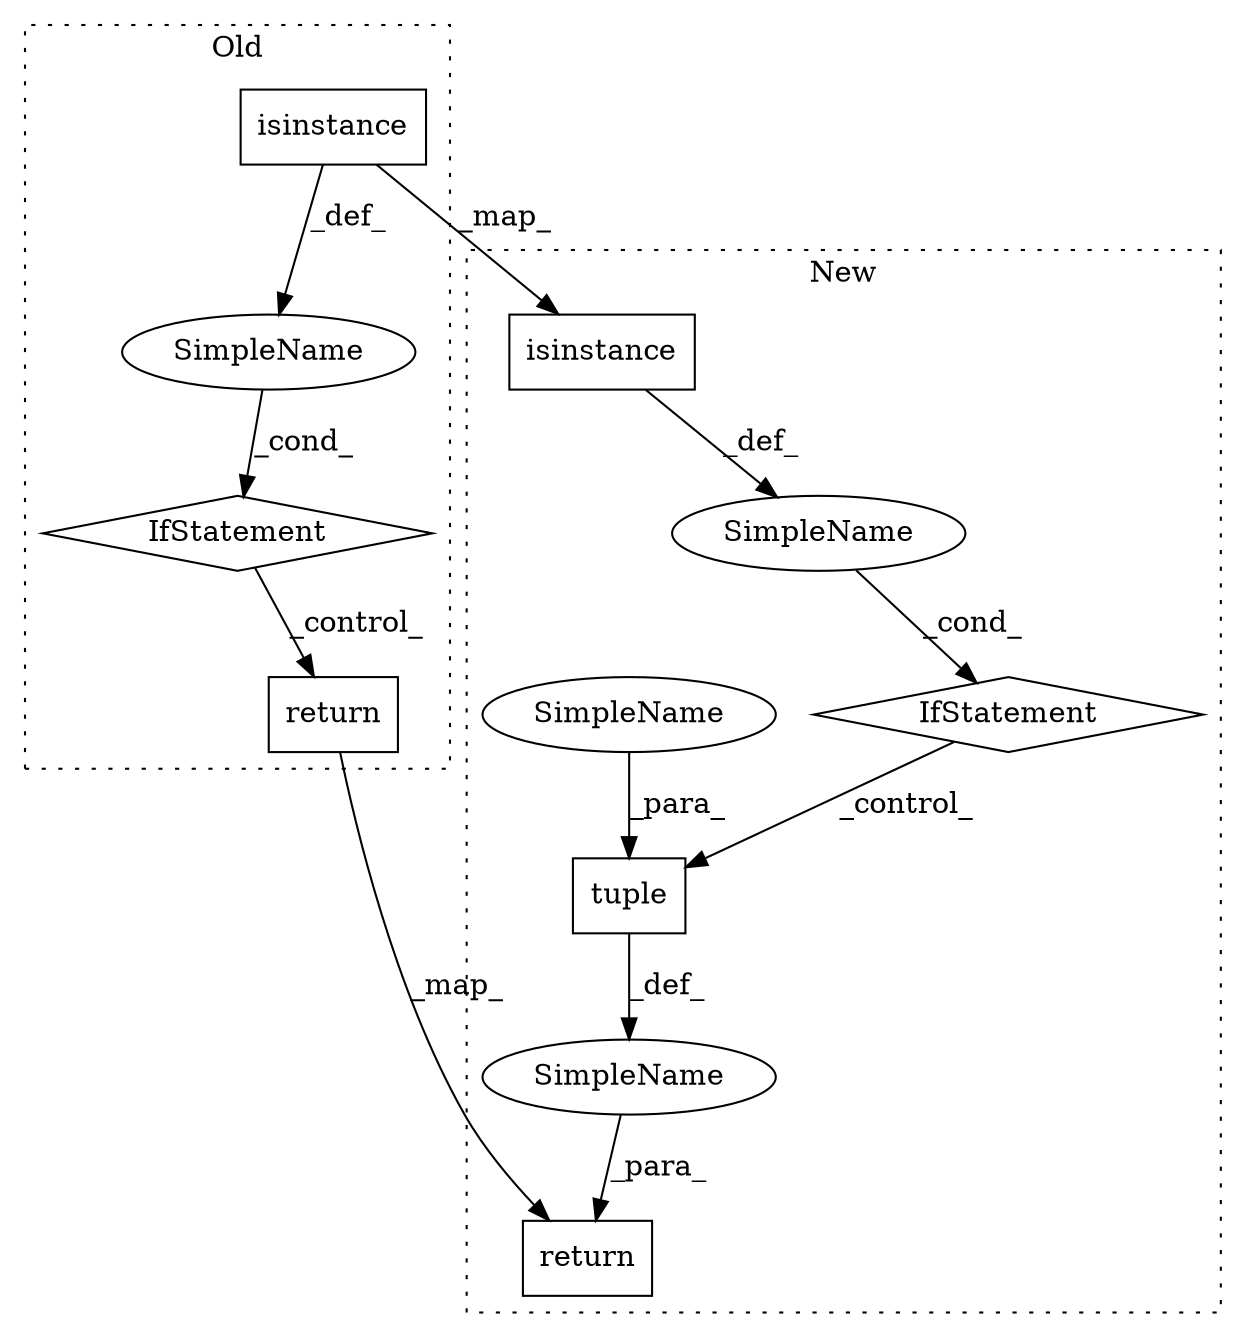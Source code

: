 digraph G {
subgraph cluster0 {
1 [label="isinstance" a="32" s="12689,12709" l="11,1" shape="box"];
5 [label="SimpleName" a="42" s="" l="" shape="ellipse"];
6 [label="IfStatement" a="25" s="12685,12710" l="4,2" shape="diamond"];
7 [label="return" a="41" s="12873" l="7" shape="box"];
label = "Old";
style="dotted";
}
subgraph cluster1 {
2 [label="isinstance" a="32" s="12491,12511" l="11,1" shape="box"];
3 [label="SimpleName" a="42" s="" l="" shape="ellipse"];
4 [label="IfStatement" a="25" s="12487,12512" l="4,2" shape="diamond"];
8 [label="return" a="41" s="12550" l="7" shape="box"];
9 [label="SimpleName" a="42" s="" l="" shape="ellipse"];
10 [label="tuple" a="32" s="12527,12537" l="6,1" shape="box"];
11 [label="SimpleName" a="42" s="12533" l="4" shape="ellipse"];
label = "New";
style="dotted";
}
1 -> 2 [label="_map_"];
1 -> 5 [label="_def_"];
2 -> 3 [label="_def_"];
3 -> 4 [label="_cond_"];
4 -> 10 [label="_control_"];
5 -> 6 [label="_cond_"];
6 -> 7 [label="_control_"];
7 -> 8 [label="_map_"];
9 -> 8 [label="_para_"];
10 -> 9 [label="_def_"];
11 -> 10 [label="_para_"];
}